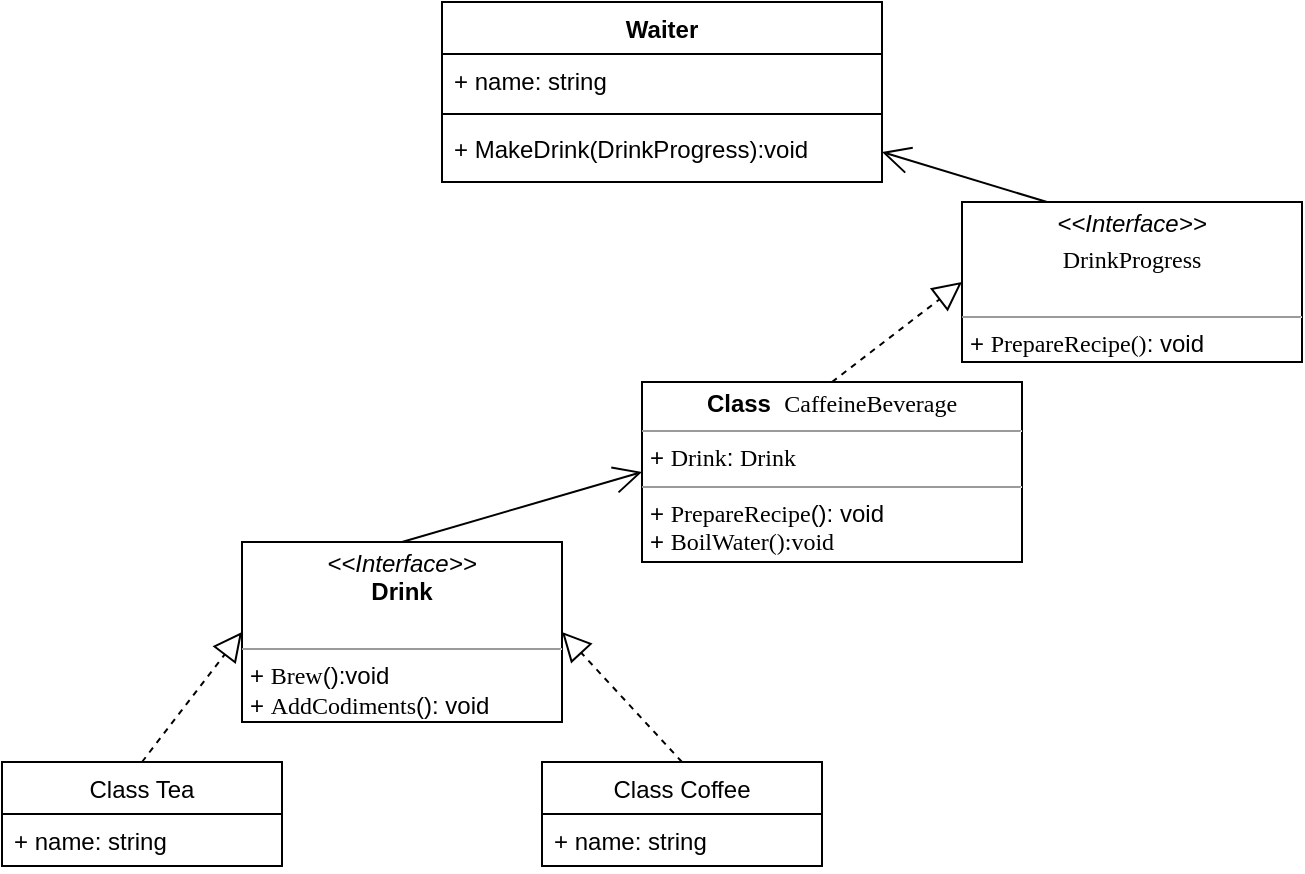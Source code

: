 <mxfile version="13.0.1" type="github"><diagram id="6APvO7RevbVPdHGCULlL" name="Page-1"><mxGraphModel dx="1613" dy="513" grid="1" gridSize="10" guides="1" tooltips="1" connect="1" arrows="1" fold="1" page="1" pageScale="1" pageWidth="827" pageHeight="1169" math="0" shadow="0"><root><mxCell id="0"/><mxCell id="1" parent="0"/><mxCell id="A_6xPRQh26ELK4isXFoo-1" value="&lt;p style=&quot;margin: 0px ; margin-top: 4px ; text-align: center&quot;&gt;&lt;i&gt;&amp;lt;&amp;lt;Interface&amp;gt;&amp;gt;&lt;/i&gt;&lt;br&gt;&lt;b&gt;Drink&lt;/b&gt;&lt;/p&gt;&lt;p style=&quot;margin: 0px ; margin-left: 4px&quot;&gt;&lt;br&gt;&lt;/p&gt;&lt;hr size=&quot;1&quot;&gt;&lt;p style=&quot;margin: 0px ; margin-left: 4px&quot;&gt;+&amp;nbsp;&lt;span style=&quot;font-family: &amp;#34;menlo&amp;#34; ; font-size: 9pt&quot;&gt;Brew&lt;/span&gt;&lt;span&gt;():void&lt;/span&gt;&lt;/p&gt;&lt;p style=&quot;margin: 0px ; margin-left: 4px&quot;&gt;+&amp;nbsp;&lt;span style=&quot;font-family: &amp;#34;menlo&amp;#34; ; font-size: 9pt&quot;&gt;AddCodiments&lt;/span&gt;&lt;span&gt;(): void&lt;/span&gt;&lt;/p&gt;" style="verticalAlign=top;align=left;overflow=fill;fontSize=12;fontFamily=Helvetica;html=1;" vertex="1" parent="1"><mxGeometry x="40" y="320" width="160" height="90" as="geometry"/></mxCell><mxCell id="A_6xPRQh26ELK4isXFoo-2" value="&lt;p style=&quot;margin: 0px ; margin-top: 4px ; text-align: center&quot;&gt;&lt;b&gt;Class&amp;nbsp;&amp;nbsp;&lt;/b&gt;&lt;span style=&quot;font-family: &amp;#34;menlo&amp;#34; ; font-size: 9pt ; text-align: left&quot;&gt;CaffeineBeverage&lt;/span&gt;&lt;/p&gt;&lt;hr size=&quot;1&quot;&gt;&lt;p style=&quot;margin: 0px ; margin-left: 4px&quot;&gt;+&amp;nbsp;&lt;span style=&quot;font-family: &amp;#34;menlo&amp;#34; ; font-size: 9pt&quot;&gt;Drink&lt;/span&gt;&lt;span&gt;:&amp;nbsp;&lt;/span&gt;&lt;span style=&quot;font-family: &amp;#34;menlo&amp;#34; ; font-size: 9pt&quot;&gt;Drink&lt;/span&gt;&lt;/p&gt;&lt;hr size=&quot;1&quot;&gt;&lt;p style=&quot;margin: 0px ; margin-left: 4px&quot;&gt;+&amp;nbsp;&lt;span style=&quot;font-family: &amp;#34;menlo&amp;#34; ; font-size: 9pt&quot;&gt;PrepareRecipe&lt;/span&gt;&lt;span&gt;(): void&lt;/span&gt;&lt;/p&gt;&lt;p style=&quot;margin: 0px ; margin-left: 4px&quot;&gt;&lt;span&gt;+&amp;nbsp;&lt;/span&gt;&lt;span style=&quot;font-family: &amp;#34;menlo&amp;#34; ; font-size: 9pt&quot;&gt;BoilWater&lt;/span&gt;&lt;span style=&quot;font-family: &amp;#34;menlo&amp;#34; ; font-size: 9pt&quot;&gt;():void&lt;/span&gt;&lt;/p&gt;" style="verticalAlign=top;align=left;overflow=fill;fontSize=12;fontFamily=Helvetica;html=1;" vertex="1" parent="1"><mxGeometry x="240" y="240" width="190" height="90" as="geometry"/></mxCell><mxCell id="A_6xPRQh26ELK4isXFoo-4" value="" style="endArrow=open;endFill=1;endSize=12;html=1;exitX=0.5;exitY=0;exitDx=0;exitDy=0;exitPerimeter=0;entryX=0;entryY=0.5;entryDx=0;entryDy=0;" edge="1" parent="1" source="A_6xPRQh26ELK4isXFoo-1" target="A_6xPRQh26ELK4isXFoo-2"><mxGeometry width="160" relative="1" as="geometry"><mxPoint x="120" y="330" as="sourcePoint"/><mxPoint x="280" y="330" as="targetPoint"/></mxGeometry></mxCell><mxCell id="A_6xPRQh26ELK4isXFoo-6" value="&lt;p style=&quot;margin: 0px ; margin-top: 4px ; text-align: center&quot;&gt;&lt;i&gt;&amp;lt;&amp;lt;Interface&amp;gt;&amp;gt;&lt;/i&gt;&lt;/p&gt;&lt;p style=&quot;margin: 0px ; margin-top: 4px ; text-align: center&quot;&gt;&lt;span style=&quot;font-family: &amp;#34;menlo&amp;#34; ; font-size: 9pt ; text-align: left&quot;&gt;DrinkProgress&lt;/span&gt;&lt;/p&gt;&lt;p style=&quot;margin: 0px ; margin-left: 4px&quot;&gt;&lt;br&gt;&lt;/p&gt;&lt;hr size=&quot;1&quot;&gt;&lt;p style=&quot;margin: 0px ; margin-left: 4px&quot;&gt;+&amp;nbsp;&lt;span style=&quot;font-family: &amp;#34;menlo&amp;#34; ; font-size: 9pt&quot;&gt;PrepareRecipe&lt;/span&gt;&lt;span style=&quot;font-family: &amp;#34;menlo&amp;#34; ; font-size: 9pt&quot;&gt;()&lt;/span&gt;&lt;span&gt;: void&lt;/span&gt;&lt;/p&gt;" style="verticalAlign=top;align=left;overflow=fill;fontSize=12;fontFamily=Helvetica;html=1;" vertex="1" parent="1"><mxGeometry x="400" y="150" width="170" height="80" as="geometry"/></mxCell><mxCell id="A_6xPRQh26ELK4isXFoo-7" value="" style="endArrow=block;dashed=1;endFill=0;endSize=12;html=1;exitX=0.5;exitY=0;exitDx=0;exitDy=0;entryX=0;entryY=0.5;entryDx=0;entryDy=0;" edge="1" parent="1" source="A_6xPRQh26ELK4isXFoo-2" target="A_6xPRQh26ELK4isXFoo-6"><mxGeometry width="160" relative="1" as="geometry"><mxPoint x="380" y="80" as="sourcePoint"/><mxPoint x="540" y="80" as="targetPoint"/></mxGeometry></mxCell><mxCell id="A_6xPRQh26ELK4isXFoo-10" value="Class Tea" style="swimlane;fontStyle=0;childLayout=stackLayout;horizontal=1;startSize=26;fillColor=none;horizontalStack=0;resizeParent=1;resizeParentMax=0;resizeLast=0;collapsible=1;marginBottom=0;" vertex="1" parent="1"><mxGeometry x="-80" y="430" width="140" height="52" as="geometry"/></mxCell><mxCell id="A_6xPRQh26ELK4isXFoo-11" value="+ name: string" style="text;strokeColor=none;fillColor=none;align=left;verticalAlign=top;spacingLeft=4;spacingRight=4;overflow=hidden;rotatable=0;points=[[0,0.5],[1,0.5]];portConstraint=eastwest;" vertex="1" parent="A_6xPRQh26ELK4isXFoo-10"><mxGeometry y="26" width="140" height="26" as="geometry"/></mxCell><mxCell id="A_6xPRQh26ELK4isXFoo-14" value="Class Coffee" style="swimlane;fontStyle=0;childLayout=stackLayout;horizontal=1;startSize=26;fillColor=none;horizontalStack=0;resizeParent=1;resizeParentMax=0;resizeLast=0;collapsible=1;marginBottom=0;" vertex="1" parent="1"><mxGeometry x="190" y="430" width="140" height="52" as="geometry"/></mxCell><mxCell id="A_6xPRQh26ELK4isXFoo-15" value="+ name: string" style="text;strokeColor=none;fillColor=none;align=left;verticalAlign=top;spacingLeft=4;spacingRight=4;overflow=hidden;rotatable=0;points=[[0,0.5],[1,0.5]];portConstraint=eastwest;" vertex="1" parent="A_6xPRQh26ELK4isXFoo-14"><mxGeometry y="26" width="140" height="26" as="geometry"/></mxCell><mxCell id="A_6xPRQh26ELK4isXFoo-18" value="" style="endArrow=block;dashed=1;endFill=0;endSize=12;html=1;entryX=0;entryY=0.5;entryDx=0;entryDy=0;exitX=0.5;exitY=0;exitDx=0;exitDy=0;" edge="1" parent="1" source="A_6xPRQh26ELK4isXFoo-10" target="A_6xPRQh26ELK4isXFoo-1"><mxGeometry width="160" relative="1" as="geometry"><mxPoint x="-100" y="350" as="sourcePoint"/><mxPoint x="60" y="350" as="targetPoint"/></mxGeometry></mxCell><mxCell id="A_6xPRQh26ELK4isXFoo-19" value="" style="endArrow=block;dashed=1;endFill=0;endSize=12;html=1;entryX=1;entryY=0.5;entryDx=0;entryDy=0;exitX=0.5;exitY=0;exitDx=0;exitDy=0;" edge="1" parent="1" source="A_6xPRQh26ELK4isXFoo-14" target="A_6xPRQh26ELK4isXFoo-1"><mxGeometry width="160" relative="1" as="geometry"><mxPoint x="250" y="435" as="sourcePoint"/><mxPoint x="300" y="370" as="targetPoint"/></mxGeometry></mxCell><mxCell id="A_6xPRQh26ELK4isXFoo-24" value="" style="endArrow=open;endFill=1;endSize=12;html=1;exitX=0.25;exitY=0;exitDx=0;exitDy=0;entryX=1;entryY=0.5;entryDx=0;entryDy=0;" edge="1" parent="1" source="A_6xPRQh26ELK4isXFoo-6" target="A_6xPRQh26ELK4isXFoo-23"><mxGeometry width="160" relative="1" as="geometry"><mxPoint x="350" y="130" as="sourcePoint"/><mxPoint x="510" y="130" as="targetPoint"/></mxGeometry></mxCell><mxCell id="A_6xPRQh26ELK4isXFoo-20" value="Waiter" style="swimlane;fontStyle=1;align=center;verticalAlign=top;childLayout=stackLayout;horizontal=1;startSize=26;horizontalStack=0;resizeParent=1;resizeParentMax=0;resizeLast=0;collapsible=1;marginBottom=0;" vertex="1" parent="1"><mxGeometry x="140" y="50" width="220" height="90" as="geometry"/></mxCell><mxCell id="A_6xPRQh26ELK4isXFoo-21" value="+ name: string" style="text;strokeColor=none;fillColor=none;align=left;verticalAlign=top;spacingLeft=4;spacingRight=4;overflow=hidden;rotatable=0;points=[[0,0.5],[1,0.5]];portConstraint=eastwest;" vertex="1" parent="A_6xPRQh26ELK4isXFoo-20"><mxGeometry y="26" width="220" height="26" as="geometry"/></mxCell><mxCell id="A_6xPRQh26ELK4isXFoo-22" value="" style="line;strokeWidth=1;fillColor=none;align=left;verticalAlign=middle;spacingTop=-1;spacingLeft=3;spacingRight=3;rotatable=0;labelPosition=right;points=[];portConstraint=eastwest;" vertex="1" parent="A_6xPRQh26ELK4isXFoo-20"><mxGeometry y="52" width="220" height="8" as="geometry"/></mxCell><mxCell id="A_6xPRQh26ELK4isXFoo-23" value="+ MakeDrink(DrinkProgress):void" style="text;strokeColor=none;fillColor=none;align=left;verticalAlign=top;spacingLeft=4;spacingRight=4;overflow=hidden;rotatable=0;points=[[0,0.5],[1,0.5]];portConstraint=eastwest;" vertex="1" parent="A_6xPRQh26ELK4isXFoo-20"><mxGeometry y="60" width="220" height="30" as="geometry"/></mxCell></root></mxGraphModel></diagram></mxfile>